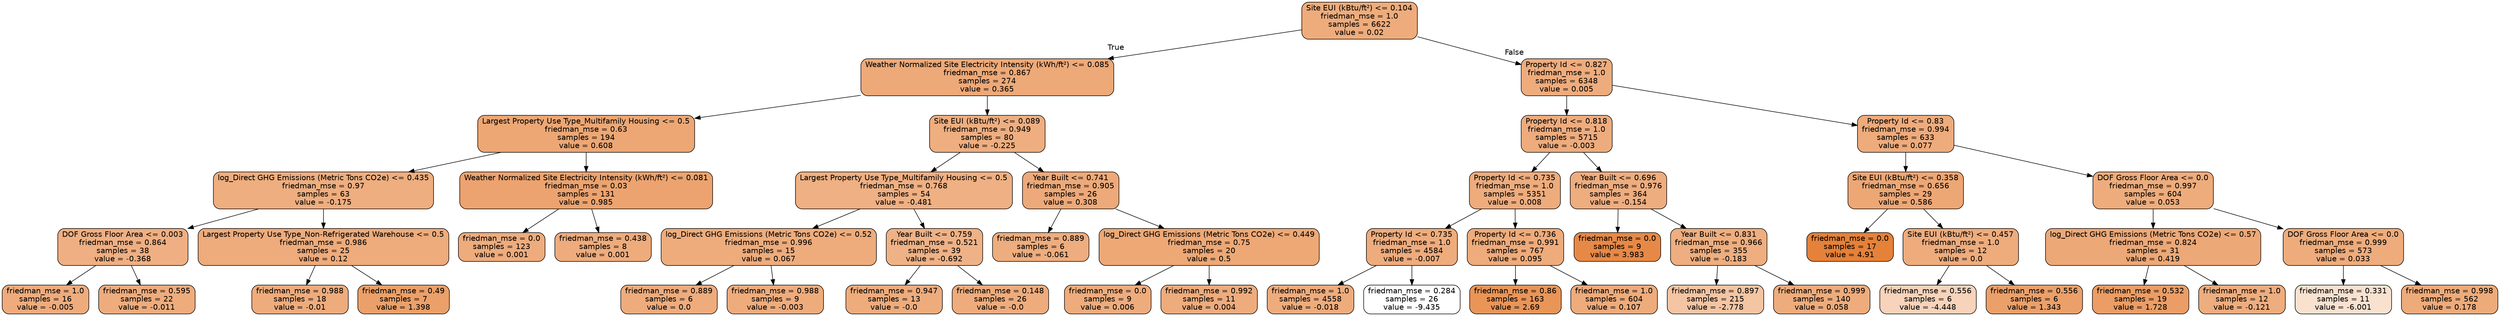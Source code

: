 digraph Tree {
node [shape=box, style="filled, rounded", color="black", fontname=helvetica] ;
edge [fontname=helvetica] ;
0 [label="Site EUI (kBtu/ft²) <= 0.104\nfriedman_mse = 1.0\nsamples = 6622\nvalue = 0.02", fillcolor="#eeac7c"] ;
1 [label="Weather Normalized Site Electricity Intensity (kWh/ft²) <= 0.085\nfriedman_mse = 0.867\nsamples = 274\nvalue = 0.365", fillcolor="#eda978"] ;
0 -> 1 [labeldistance=2.5, labelangle=45, headlabel="True"] ;
2 [label="Largest Property Use Type_Multifamily Housing <= 0.5\nfriedman_mse = 0.63\nsamples = 194\nvalue = 0.608", fillcolor="#eda774"] ;
1 -> 2 ;
3 [label="log_Direct GHG Emissions (Metric Tons CO2e) <= 0.435\nfriedman_mse = 0.97\nsamples = 63\nvalue = -0.175", fillcolor="#eeae7f"] ;
2 -> 3 ;
4 [label="DOF Gross Floor Area <= 0.003\nfriedman_mse = 0.864\nsamples = 38\nvalue = -0.368", fillcolor="#efaf82"] ;
3 -> 4 ;
5 [label="friedman_mse = 1.0\nsamples = 16\nvalue = -0.005", fillcolor="#eeac7d"] ;
4 -> 5 ;
6 [label="friedman_mse = 0.595\nsamples = 22\nvalue = -0.011", fillcolor="#eeac7d"] ;
4 -> 6 ;
7 [label="Largest Property Use Type_Non-Refrigerated Warehouse <= 0.5\nfriedman_mse = 0.986\nsamples = 25\nvalue = 0.12", fillcolor="#eeab7b"] ;
3 -> 7 ;
8 [label="friedman_mse = 0.988\nsamples = 18\nvalue = -0.01", fillcolor="#eeac7d"] ;
7 -> 8 ;
9 [label="friedman_mse = 0.49\nsamples = 7\nvalue = 1.398", fillcolor="#eba069"] ;
7 -> 9 ;
10 [label="Weather Normalized Site Electricity Intensity (kWh/ft²) <= 0.081\nfriedman_mse = 0.03\nsamples = 131\nvalue = 0.985", fillcolor="#eca36f"] ;
2 -> 10 ;
11 [label="friedman_mse = 0.0\nsamples = 123\nvalue = 0.001", fillcolor="#eeac7d"] ;
10 -> 11 ;
12 [label="friedman_mse = 0.438\nsamples = 8\nvalue = 0.001", fillcolor="#eeac7d"] ;
10 -> 12 ;
13 [label="Site EUI (kBtu/ft²) <= 0.089\nfriedman_mse = 0.949\nsamples = 80\nvalue = -0.225", fillcolor="#eeae80"] ;
1 -> 13 ;
14 [label="Largest Property Use Type_Multifamily Housing <= 0.5\nfriedman_mse = 0.768\nsamples = 54\nvalue = -0.481", fillcolor="#efb083"] ;
13 -> 14 ;
15 [label="log_Direct GHG Emissions (Metric Tons CO2e) <= 0.52\nfriedman_mse = 0.996\nsamples = 15\nvalue = 0.067", fillcolor="#eeac7c"] ;
14 -> 15 ;
16 [label="friedman_mse = 0.889\nsamples = 6\nvalue = 0.0", fillcolor="#eeac7d"] ;
15 -> 16 ;
17 [label="friedman_mse = 0.988\nsamples = 9\nvalue = -0.003", fillcolor="#eeac7d"] ;
15 -> 17 ;
18 [label="Year Built <= 0.759\nfriedman_mse = 0.521\nsamples = 39\nvalue = -0.692", fillcolor="#efb286"] ;
14 -> 18 ;
19 [label="friedman_mse = 0.947\nsamples = 13\nvalue = -0.0", fillcolor="#eeac7d"] ;
18 -> 19 ;
20 [label="friedman_mse = 0.148\nsamples = 26\nvalue = -0.0", fillcolor="#eeac7d"] ;
18 -> 20 ;
21 [label="Year Built <= 0.741\nfriedman_mse = 0.905\nsamples = 26\nvalue = 0.308", fillcolor="#eda979"] ;
13 -> 21 ;
22 [label="friedman_mse = 0.889\nsamples = 6\nvalue = -0.061", fillcolor="#eead7e"] ;
21 -> 22 ;
23 [label="log_Direct GHG Emissions (Metric Tons CO2e) <= 0.449\nfriedman_mse = 0.75\nsamples = 20\nvalue = 0.5", fillcolor="#eda876"] ;
21 -> 23 ;
24 [label="friedman_mse = 0.0\nsamples = 9\nvalue = 0.006", fillcolor="#eeac7d"] ;
23 -> 24 ;
25 [label="friedman_mse = 0.992\nsamples = 11\nvalue = 0.004", fillcolor="#eeac7d"] ;
23 -> 25 ;
26 [label="Property Id <= 0.827\nfriedman_mse = 1.0\nsamples = 6348\nvalue = 0.005", fillcolor="#eeac7d"] ;
0 -> 26 [labeldistance=2.5, labelangle=-45, headlabel="False"] ;
27 [label="Property Id <= 0.818\nfriedman_mse = 1.0\nsamples = 5715\nvalue = -0.003", fillcolor="#eeac7d"] ;
26 -> 27 ;
28 [label="Property Id <= 0.735\nfriedman_mse = 1.0\nsamples = 5351\nvalue = 0.008", fillcolor="#eeac7d"] ;
27 -> 28 ;
29 [label="Property Id <= 0.735\nfriedman_mse = 1.0\nsamples = 4584\nvalue = -0.007", fillcolor="#eeac7d"] ;
28 -> 29 ;
30 [label="friedman_mse = 1.0\nsamples = 4558\nvalue = -0.018", fillcolor="#eeac7d"] ;
29 -> 30 ;
31 [label="friedman_mse = 0.284\nsamples = 26\nvalue = -9.435", fillcolor="#ffffff"] ;
29 -> 31 ;
32 [label="Property Id <= 0.736\nfriedman_mse = 0.991\nsamples = 767\nvalue = 0.095", fillcolor="#eeab7b"] ;
28 -> 32 ;
33 [label="friedman_mse = 0.86\nsamples = 163\nvalue = 2.69", fillcolor="#e99558"] ;
32 -> 33 ;
34 [label="friedman_mse = 1.0\nsamples = 604\nvalue = 0.107", fillcolor="#eeab7b"] ;
32 -> 34 ;
35 [label="Year Built <= 0.696\nfriedman_mse = 0.976\nsamples = 364\nvalue = -0.154", fillcolor="#eead7f"] ;
27 -> 35 ;
36 [label="friedman_mse = 0.0\nsamples = 9\nvalue = 3.983", fillcolor="#e78946"] ;
35 -> 36 ;
37 [label="Year Built <= 0.831\nfriedman_mse = 0.966\nsamples = 355\nvalue = -0.183", fillcolor="#eeae7f"] ;
35 -> 37 ;
38 [label="friedman_mse = 0.897\nsamples = 215\nvalue = -2.778", fillcolor="#f3c5a3"] ;
37 -> 38 ;
39 [label="friedman_mse = 0.999\nsamples = 140\nvalue = 0.058", fillcolor="#eeac7c"] ;
37 -> 39 ;
40 [label="Property Id <= 0.83\nfriedman_mse = 0.994\nsamples = 633\nvalue = 0.077", fillcolor="#eeab7c"] ;
26 -> 40 ;
41 [label="Site EUI (kBtu/ft²) <= 0.358\nfriedman_mse = 0.656\nsamples = 29\nvalue = 0.586", fillcolor="#eda775"] ;
40 -> 41 ;
42 [label="friedman_mse = 0.0\nsamples = 17\nvalue = 4.91", fillcolor="#e58139"] ;
41 -> 42 ;
43 [label="Site EUI (kBtu/ft²) <= 0.457\nfriedman_mse = 1.0\nsamples = 12\nvalue = 0.0", fillcolor="#eeac7d"] ;
41 -> 43 ;
44 [label="friedman_mse = 0.556\nsamples = 6\nvalue = -4.448", fillcolor="#f6d3ba"] ;
43 -> 44 ;
45 [label="friedman_mse = 0.556\nsamples = 6\nvalue = 1.343", fillcolor="#eba06a"] ;
43 -> 45 ;
46 [label="DOF Gross Floor Area <= 0.0\nfriedman_mse = 0.997\nsamples = 604\nvalue = 0.053", fillcolor="#eeac7c"] ;
40 -> 46 ;
47 [label="log_Direct GHG Emissions (Metric Tons CO2e) <= 0.57\nfriedman_mse = 0.824\nsamples = 31\nvalue = 0.419", fillcolor="#eda877"] ;
46 -> 47 ;
48 [label="friedman_mse = 0.532\nsamples = 19\nvalue = 1.728", fillcolor="#eb9d65"] ;
47 -> 48 ;
49 [label="friedman_mse = 1.0\nsamples = 12\nvalue = -0.121", fillcolor="#eead7e"] ;
47 -> 49 ;
50 [label="DOF Gross Floor Area <= 0.0\nfriedman_mse = 0.999\nsamples = 573\nvalue = 0.033", fillcolor="#eeac7c"] ;
46 -> 50 ;
51 [label="friedman_mse = 0.331\nsamples = 11\nvalue = -6.001", fillcolor="#f9e1d0"] ;
50 -> 51 ;
52 [label="friedman_mse = 0.998\nsamples = 562\nvalue = 0.178", fillcolor="#eeab7a"] ;
50 -> 52 ;
}